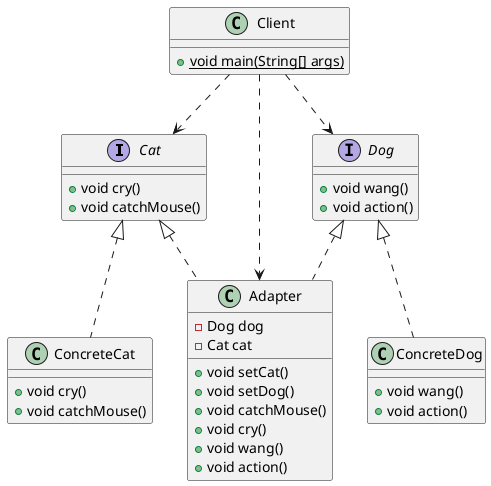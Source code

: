 @startuml
'https://plantuml.com/class-diagram

Cat <|.. Adapter
Cat <|.. ConcreteCat
Dog <|.. Adapter
Dog <|.. ConcreteDog
Client ..> Cat
Client ..> Dog
Client ..> Adapter

interface Cat {
    + void cry()
    + void catchMouse()
}

interface Dog {
    + void wang()
    + void action()
}

class Adapter {
    - Dog dog
    - Cat cat
    + void setCat()
    + void setDog()
    + void catchMouse()
    + void cry()
    + void wang()
    + void action()
}

class ConcreteCat {
    + void cry()
    + void catchMouse()
}

class ConcreteDog {
    + void wang()
    + void action()
}

class Client {
    + {static} void main(String[] args)
}

@enduml